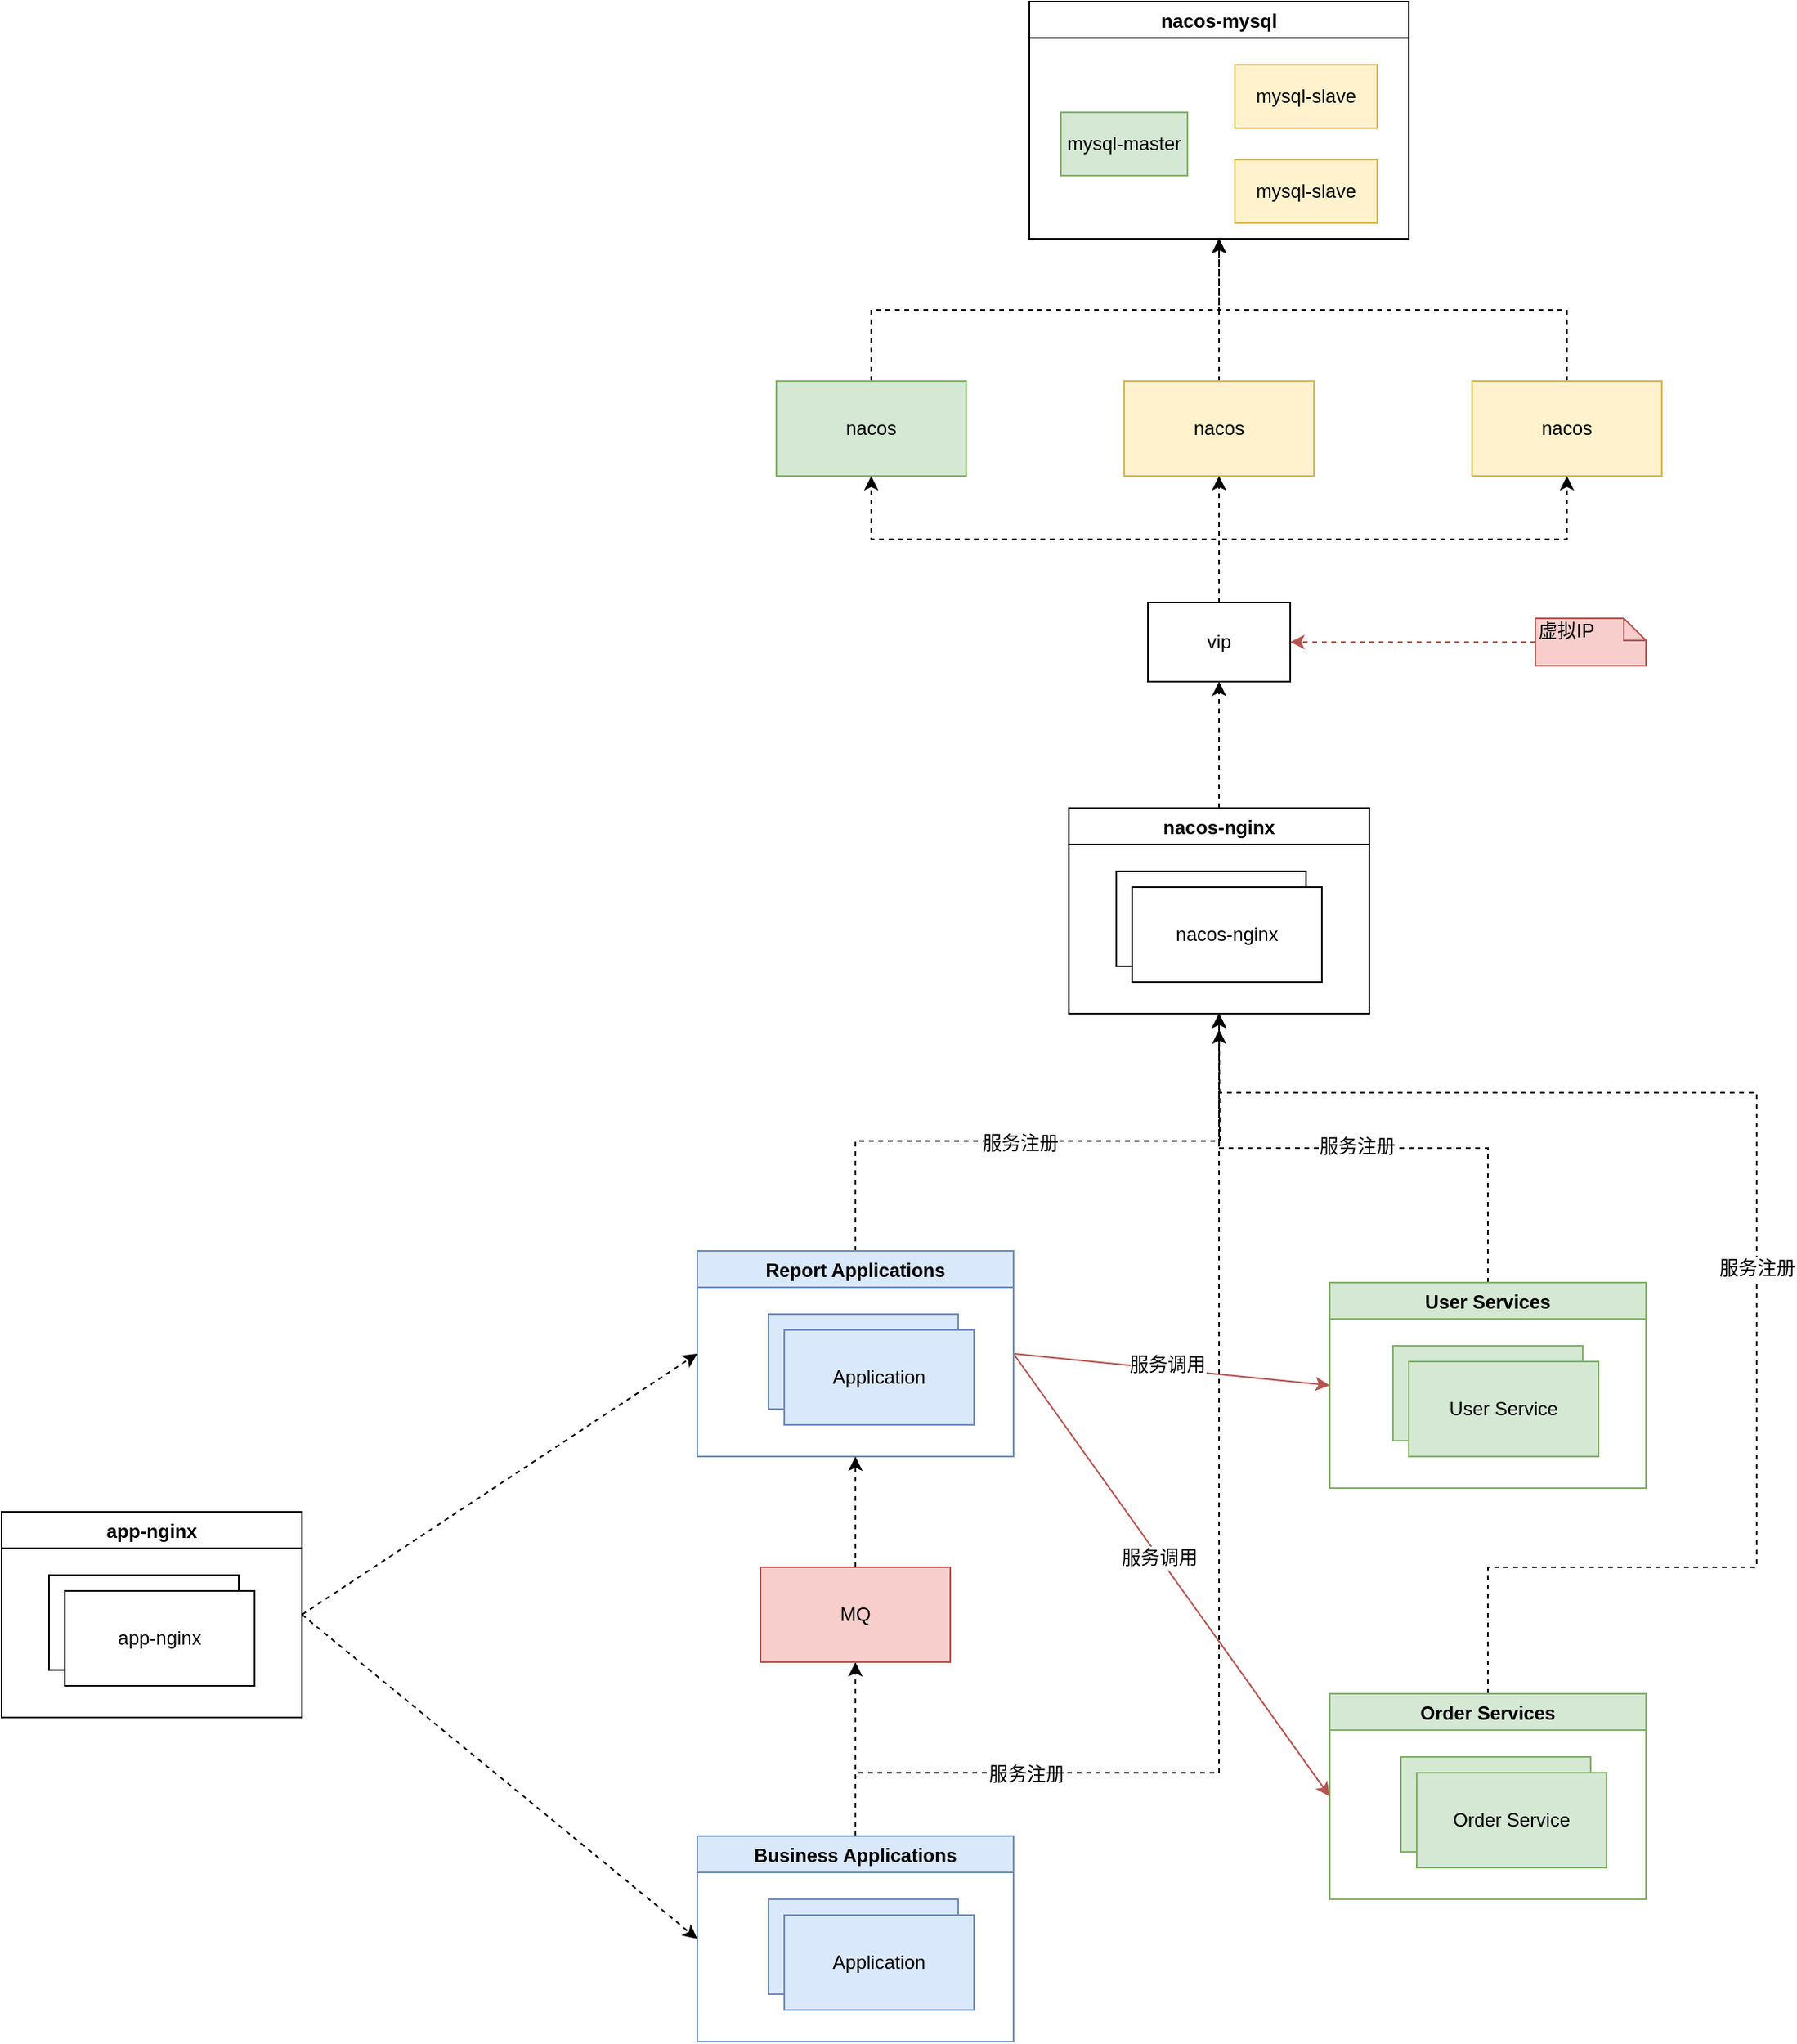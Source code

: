 <mxfile version="12.6.5" type="device"><diagram id="dPJQyTpKzM_gQDpvKJLB" name="第 1 页"><mxGraphModel dx="1866" dy="1050" grid="1" gridSize="10" guides="1" tooltips="1" connect="1" arrows="1" fold="1" page="1" pageScale="1" pageWidth="2336" pageHeight="1654" math="0" shadow="0"><root><mxCell id="0"/><mxCell id="1" parent="0"/><UserObject label="User Service" treeRoot="1" id="7PaBID6Ri6b6lEAAd3ex-2"><mxCell style="whiteSpace=wrap;html=1;align=center;treeFolding=1;treeMoving=1;container=1;recursiveResize=0;fillColor=#d5e8d4;strokeColor=#82b366;" vertex="1" parent="1"><mxGeometry x="1160" y="870" width="120" height="60" as="geometry"/></mxCell></UserObject><UserObject label="nacos-nginx" treeRoot="1" id="7PaBID6Ri6b6lEAAd3ex-3"><mxCell style="whiteSpace=wrap;html=1;align=center;treeFolding=1;treeMoving=1;container=1;recursiveResize=0;" vertex="1" parent="1"><mxGeometry x="985" y="570" width="120" height="60" as="geometry"/></mxCell></UserObject><mxCell id="7PaBID6Ri6b6lEAAd3ex-13" style="edgeStyle=orthogonalEdgeStyle;rounded=0;orthogonalLoop=1;jettySize=auto;html=1;exitX=0.5;exitY=0;exitDx=0;exitDy=0;entryX=0.5;entryY=1;entryDx=0;entryDy=0;dashed=1;" edge="1" parent="1" source="7PaBID6Ri6b6lEAAd3ex-4" target="7PaBID6Ri6b6lEAAd3ex-11"><mxGeometry relative="1" as="geometry"/></mxCell><mxCell id="7PaBID6Ri6b6lEAAd3ex-4" value="nacos-nginx" style="swimlane;" vertex="1" parent="1"><mxGeometry x="955" y="530" width="190" height="130" as="geometry"/></mxCell><UserObject label="nacos-nginx" treeRoot="1" id="7PaBID6Ri6b6lEAAd3ex-5"><mxCell style="whiteSpace=wrap;html=1;align=center;treeFolding=1;treeMoving=1;container=1;recursiveResize=0;" vertex="1" parent="1"><mxGeometry x="995" y="580" width="120" height="60" as="geometry"/></mxCell></UserObject><mxCell id="7PaBID6Ri6b6lEAAd3ex-24" style="edgeStyle=orthogonalEdgeStyle;rounded=0;orthogonalLoop=1;jettySize=auto;html=1;exitX=0.5;exitY=0;exitDx=0;exitDy=0;entryX=0.5;entryY=1;entryDx=0;entryDy=0;dashed=1;" edge="1" parent="1" source="7PaBID6Ri6b6lEAAd3ex-8" target="7PaBID6Ri6b6lEAAd3ex-21"><mxGeometry relative="1" as="geometry"/></mxCell><UserObject label="&lt;font style=&quot;font-size: 12px&quot;&gt;nacos&lt;/font&gt;" treeRoot="1" id="7PaBID6Ri6b6lEAAd3ex-8"><mxCell style="whiteSpace=wrap;html=1;align=center;treeFolding=1;treeMoving=1;container=1;recursiveResize=0;fillColor=#d5e8d4;strokeColor=#82b366;" vertex="1" parent="1"><mxGeometry x="770" y="260" width="120" height="60" as="geometry"/></mxCell></UserObject><mxCell id="7PaBID6Ri6b6lEAAd3ex-25" style="edgeStyle=orthogonalEdgeStyle;rounded=0;orthogonalLoop=1;jettySize=auto;html=1;exitX=0.5;exitY=0;exitDx=0;exitDy=0;entryX=0.5;entryY=1;entryDx=0;entryDy=0;dashed=1;" edge="1" parent="1" source="7PaBID6Ri6b6lEAAd3ex-9" target="7PaBID6Ri6b6lEAAd3ex-21"><mxGeometry relative="1" as="geometry"/></mxCell><UserObject label="nacos" treeRoot="1" id="7PaBID6Ri6b6lEAAd3ex-9"><mxCell style="whiteSpace=wrap;html=1;align=center;treeFolding=1;treeMoving=1;container=1;recursiveResize=0;fillColor=#fff2cc;strokeColor=#d6b656;" vertex="1" parent="1"><mxGeometry x="990" y="260" width="120" height="60" as="geometry"/></mxCell></UserObject><mxCell id="7PaBID6Ri6b6lEAAd3ex-26" style="edgeStyle=orthogonalEdgeStyle;rounded=0;orthogonalLoop=1;jettySize=auto;html=1;exitX=0.5;exitY=0;exitDx=0;exitDy=0;entryX=0.5;entryY=1;entryDx=0;entryDy=0;dashed=1;" edge="1" parent="1" source="7PaBID6Ri6b6lEAAd3ex-10" target="7PaBID6Ri6b6lEAAd3ex-21"><mxGeometry relative="1" as="geometry"/></mxCell><UserObject label="nacos" treeRoot="1" id="7PaBID6Ri6b6lEAAd3ex-10"><mxCell style="whiteSpace=wrap;html=1;align=center;treeFolding=1;treeMoving=1;container=1;recursiveResize=0;fillColor=#fff2cc;strokeColor=#d6b656;" vertex="1" parent="1"><mxGeometry x="1210" y="260" width="120" height="60" as="geometry"/></mxCell></UserObject><mxCell id="7PaBID6Ri6b6lEAAd3ex-14" style="edgeStyle=orthogonalEdgeStyle;rounded=0;orthogonalLoop=1;jettySize=auto;html=1;exitX=0.5;exitY=0;exitDx=0;exitDy=0;entryX=0.5;entryY=1;entryDx=0;entryDy=0;dashed=1;" edge="1" parent="1" source="7PaBID6Ri6b6lEAAd3ex-11" target="7PaBID6Ri6b6lEAAd3ex-8"><mxGeometry relative="1" as="geometry"/></mxCell><mxCell id="7PaBID6Ri6b6lEAAd3ex-15" style="edgeStyle=orthogonalEdgeStyle;rounded=0;orthogonalLoop=1;jettySize=auto;html=1;exitX=0.5;exitY=0;exitDx=0;exitDy=0;entryX=0.5;entryY=1;entryDx=0;entryDy=0;dashed=1;" edge="1" parent="1" source="7PaBID6Ri6b6lEAAd3ex-11" target="7PaBID6Ri6b6lEAAd3ex-9"><mxGeometry relative="1" as="geometry"/></mxCell><mxCell id="7PaBID6Ri6b6lEAAd3ex-16" style="edgeStyle=orthogonalEdgeStyle;rounded=0;orthogonalLoop=1;jettySize=auto;html=1;exitX=0.5;exitY=0;exitDx=0;exitDy=0;entryX=0.5;entryY=1;entryDx=0;entryDy=0;dashed=1;" edge="1" parent="1" source="7PaBID6Ri6b6lEAAd3ex-11" target="7PaBID6Ri6b6lEAAd3ex-10"><mxGeometry relative="1" as="geometry"/></mxCell><UserObject label="vip" treeRoot="1" id="7PaBID6Ri6b6lEAAd3ex-11"><mxCell style="whiteSpace=wrap;html=1;align=center;treeFolding=1;treeMoving=1;container=1;recursiveResize=0;" vertex="1" parent="1"><mxGeometry x="1005" y="400" width="90" height="50" as="geometry"/></mxCell></UserObject><mxCell id="7PaBID6Ri6b6lEAAd3ex-21" value="nacos-mysql" style="swimlane;" vertex="1" parent="1"><mxGeometry x="930" y="20" width="240" height="150" as="geometry"/></mxCell><UserObject label="mysql-slave" treeRoot="1" id="7PaBID6Ri6b6lEAAd3ex-22"><mxCell style="whiteSpace=wrap;html=1;align=center;treeFolding=1;treeMoving=1;container=1;recursiveResize=0;fillColor=#fff2cc;strokeColor=#d6b656;" vertex="1" parent="7PaBID6Ri6b6lEAAd3ex-21"><mxGeometry x="130" y="40" width="90" height="40" as="geometry"/></mxCell></UserObject><UserObject label="mysql-master" treeRoot="1" id="7PaBID6Ri6b6lEAAd3ex-20"><mxCell style="whiteSpace=wrap;html=1;align=center;treeFolding=1;treeMoving=1;container=1;recursiveResize=0;fillColor=#d5e8d4;strokeColor=#82b366;" vertex="1" parent="7PaBID6Ri6b6lEAAd3ex-21"><mxGeometry x="20" y="70" width="80" height="40" as="geometry"/></mxCell></UserObject><UserObject label="mysql-slave" treeRoot="1" id="7PaBID6Ri6b6lEAAd3ex-23"><mxCell style="whiteSpace=wrap;html=1;align=center;treeFolding=1;treeMoving=1;container=1;recursiveResize=0;fillColor=#fff2cc;strokeColor=#d6b656;" vertex="1" parent="7PaBID6Ri6b6lEAAd3ex-21"><mxGeometry x="130" y="100" width="90" height="40" as="geometry"/></mxCell></UserObject><mxCell id="7PaBID6Ri6b6lEAAd3ex-33" style="edgeStyle=orthogonalEdgeStyle;rounded=0;orthogonalLoop=1;jettySize=auto;html=1;exitX=0.5;exitY=0;exitDx=0;exitDy=0;entryX=0.5;entryY=1;entryDx=0;entryDy=0;dashed=1;" edge="1" parent="1" source="7PaBID6Ri6b6lEAAd3ex-27" target="7PaBID6Ri6b6lEAAd3ex-4"><mxGeometry relative="1" as="geometry"/></mxCell><mxCell id="7PaBID6Ri6b6lEAAd3ex-34" value="服务注册" style="text;html=1;align=center;verticalAlign=middle;resizable=0;points=[];labelBackgroundColor=#ffffff;" vertex="1" connectable="0" parent="7PaBID6Ri6b6lEAAd3ex-33"><mxGeometry x="-0.012" y="-1" relative="1" as="geometry"><mxPoint as="offset"/></mxGeometry></mxCell><mxCell id="7PaBID6Ri6b6lEAAd3ex-27" value="User Services" style="swimlane;fillColor=#d5e8d4;strokeColor=#82b366;" vertex="1" parent="1"><mxGeometry x="1120" y="830" width="200" height="130" as="geometry"/></mxCell><UserObject label="User Service" treeRoot="1" id="7PaBID6Ri6b6lEAAd3ex-28"><mxCell style="whiteSpace=wrap;html=1;align=center;treeFolding=1;treeMoving=1;container=1;recursiveResize=0;fillColor=#d5e8d4;strokeColor=#82b366;" vertex="1" parent="1"><mxGeometry x="1170" y="880" width="120" height="60" as="geometry"/></mxCell></UserObject><UserObject label="Order Service" treeRoot="1" id="7PaBID6Ri6b6lEAAd3ex-29"><mxCell style="whiteSpace=wrap;html=1;align=center;treeFolding=1;treeMoving=1;container=1;recursiveResize=0;fillColor=#d5e8d4;strokeColor=#82b366;" vertex="1" parent="1"><mxGeometry x="1165" y="1130" width="120" height="60" as="geometry"/></mxCell></UserObject><mxCell id="7PaBID6Ri6b6lEAAd3ex-35" style="edgeStyle=orthogonalEdgeStyle;rounded=0;orthogonalLoop=1;jettySize=auto;html=1;exitX=0.5;exitY=0;exitDx=0;exitDy=0;entryX=0.5;entryY=1;entryDx=0;entryDy=0;dashed=1;" edge="1" parent="1" source="7PaBID6Ri6b6lEAAd3ex-30" target="7PaBID6Ri6b6lEAAd3ex-4"><mxGeometry relative="1" as="geometry"><Array as="points"><mxPoint x="1220" y="1010"/><mxPoint x="1390" y="1010"/><mxPoint x="1390" y="710"/><mxPoint x="1050" y="710"/></Array></mxGeometry></mxCell><mxCell id="7PaBID6Ri6b6lEAAd3ex-36" value="服务注册" style="text;html=1;align=center;verticalAlign=middle;resizable=0;points=[];labelBackgroundColor=#ffffff;" vertex="1" connectable="0" parent="7PaBID6Ri6b6lEAAd3ex-35"><mxGeometry x="-0.066" relative="1" as="geometry"><mxPoint as="offset"/></mxGeometry></mxCell><mxCell id="7PaBID6Ri6b6lEAAd3ex-30" value="Order Services" style="swimlane;fillColor=#d5e8d4;strokeColor=#82b366;" vertex="1" parent="1"><mxGeometry x="1120" y="1090" width="200" height="130" as="geometry"/></mxCell><UserObject label="Order Service" treeRoot="1" id="7PaBID6Ri6b6lEAAd3ex-32"><mxCell style="whiteSpace=wrap;html=1;align=center;treeFolding=1;treeMoving=1;container=1;recursiveResize=0;fillColor=#d5e8d4;strokeColor=#82b366;" vertex="1" parent="1"><mxGeometry x="1175" y="1140" width="120" height="60" as="geometry"/></mxCell></UserObject><UserObject label="Application" treeRoot="1" id="7PaBID6Ri6b6lEAAd3ex-37"><mxCell style="whiteSpace=wrap;html=1;align=center;treeFolding=1;treeMoving=1;container=1;recursiveResize=0;fillColor=#dae8fc;strokeColor=#6c8ebf;" vertex="1" parent="1"><mxGeometry x="765" y="1220" width="120" height="60" as="geometry"/></mxCell></UserObject><mxCell id="7PaBID6Ri6b6lEAAd3ex-44" style="edgeStyle=orthogonalEdgeStyle;rounded=0;orthogonalLoop=1;jettySize=auto;html=1;exitX=0.5;exitY=0;exitDx=0;exitDy=0;entryX=0.5;entryY=1;entryDx=0;entryDy=0;dashed=1;" edge="1" parent="1" source="7PaBID6Ri6b6lEAAd3ex-38" target="7PaBID6Ri6b6lEAAd3ex-4"><mxGeometry relative="1" as="geometry"><Array as="points"><mxPoint x="820" y="1140"/><mxPoint x="1050" y="1140"/></Array></mxGeometry></mxCell><mxCell id="7PaBID6Ri6b6lEAAd3ex-45" value="服务注册" style="text;html=1;align=center;verticalAlign=middle;resizable=0;points=[];labelBackgroundColor=#ffffff;" vertex="1" connectable="0" parent="7PaBID6Ri6b6lEAAd3ex-44"><mxGeometry x="-0.605" y="-1" relative="1" as="geometry"><mxPoint as="offset"/></mxGeometry></mxCell><mxCell id="7PaBID6Ri6b6lEAAd3ex-49" style="edgeStyle=orthogonalEdgeStyle;rounded=0;orthogonalLoop=1;jettySize=auto;html=1;exitX=0.5;exitY=0;exitDx=0;exitDy=0;entryX=0.5;entryY=1;entryDx=0;entryDy=0;dashed=1;" edge="1" parent="1" source="7PaBID6Ri6b6lEAAd3ex-38" target="7PaBID6Ri6b6lEAAd3ex-48"><mxGeometry relative="1" as="geometry"/></mxCell><mxCell id="7PaBID6Ri6b6lEAAd3ex-38" value="Business Applications" style="swimlane;fillColor=#dae8fc;strokeColor=#6c8ebf;" vertex="1" parent="1"><mxGeometry x="720" y="1180" width="200" height="130" as="geometry"/></mxCell><UserObject label="Application" treeRoot="1" id="7PaBID6Ri6b6lEAAd3ex-40"><mxCell style="whiteSpace=wrap;html=1;align=center;treeFolding=1;treeMoving=1;container=1;recursiveResize=0;fillColor=#dae8fc;strokeColor=#6c8ebf;" vertex="1" parent="1"><mxGeometry x="775" y="1230" width="120" height="60" as="geometry"/></mxCell></UserObject><UserObject label="Application" treeRoot="1" id="7PaBID6Ri6b6lEAAd3ex-41"><mxCell style="whiteSpace=wrap;html=1;align=center;treeFolding=1;treeMoving=1;container=1;recursiveResize=0;fillColor=#dae8fc;strokeColor=#6c8ebf;" vertex="1" parent="1"><mxGeometry x="765" y="850" width="120" height="60" as="geometry"/></mxCell></UserObject><mxCell id="7PaBID6Ri6b6lEAAd3ex-46" style="edgeStyle=orthogonalEdgeStyle;rounded=0;orthogonalLoop=1;jettySize=auto;html=1;exitX=0.5;exitY=0;exitDx=0;exitDy=0;dashed=1;" edge="1" parent="1" source="7PaBID6Ri6b6lEAAd3ex-42"><mxGeometry relative="1" as="geometry"><mxPoint x="1050" y="670" as="targetPoint"/></mxGeometry></mxCell><mxCell id="7PaBID6Ri6b6lEAAd3ex-47" value="服务注册" style="text;html=1;align=center;verticalAlign=middle;resizable=0;points=[];labelBackgroundColor=#ffffff;" vertex="1" connectable="0" parent="7PaBID6Ri6b6lEAAd3ex-46"><mxGeometry x="-0.065" y="-1" relative="1" as="geometry"><mxPoint as="offset"/></mxGeometry></mxCell><mxCell id="7PaBID6Ri6b6lEAAd3ex-51" style="rounded=0;orthogonalLoop=1;jettySize=auto;html=1;exitX=1;exitY=0.5;exitDx=0;exitDy=0;entryX=0;entryY=0.5;entryDx=0;entryDy=0;fillColor=#f8cecc;strokeColor=#b85450;" edge="1" parent="1" source="7PaBID6Ri6b6lEAAd3ex-42" target="7PaBID6Ri6b6lEAAd3ex-30"><mxGeometry relative="1" as="geometry"/></mxCell><mxCell id="7PaBID6Ri6b6lEAAd3ex-54" value="服务调用" style="text;html=1;align=center;verticalAlign=middle;resizable=0;points=[];labelBackgroundColor=#ffffff;" vertex="1" connectable="0" parent="7PaBID6Ri6b6lEAAd3ex-51"><mxGeometry x="-0.079" relative="1" as="geometry"><mxPoint as="offset"/></mxGeometry></mxCell><mxCell id="7PaBID6Ri6b6lEAAd3ex-52" style="edgeStyle=none;rounded=0;orthogonalLoop=1;jettySize=auto;html=1;exitX=1;exitY=0.5;exitDx=0;exitDy=0;entryX=0;entryY=0.5;entryDx=0;entryDy=0;fillColor=#f8cecc;strokeColor=#b85450;" edge="1" parent="1" source="7PaBID6Ri6b6lEAAd3ex-42" target="7PaBID6Ri6b6lEAAd3ex-27"><mxGeometry relative="1" as="geometry"/></mxCell><mxCell id="7PaBID6Ri6b6lEAAd3ex-53" value="服务调用" style="text;html=1;align=center;verticalAlign=middle;resizable=0;points=[];labelBackgroundColor=#ffffff;" vertex="1" connectable="0" parent="7PaBID6Ri6b6lEAAd3ex-52"><mxGeometry x="-0.033" y="3" relative="1" as="geometry"><mxPoint as="offset"/></mxGeometry></mxCell><mxCell id="7PaBID6Ri6b6lEAAd3ex-42" value="Report Applications" style="swimlane;fillColor=#dae8fc;strokeColor=#6c8ebf;" vertex="1" parent="1"><mxGeometry x="720" y="810" width="200" height="130" as="geometry"/></mxCell><UserObject label="Application" treeRoot="1" id="7PaBID6Ri6b6lEAAd3ex-43"><mxCell style="whiteSpace=wrap;html=1;align=center;treeFolding=1;treeMoving=1;container=1;recursiveResize=0;fillColor=#dae8fc;strokeColor=#6c8ebf;" vertex="1" parent="1"><mxGeometry x="775" y="860" width="120" height="60" as="geometry"/></mxCell></UserObject><mxCell id="7PaBID6Ri6b6lEAAd3ex-50" style="edgeStyle=orthogonalEdgeStyle;rounded=0;orthogonalLoop=1;jettySize=auto;html=1;exitX=0.5;exitY=0;exitDx=0;exitDy=0;entryX=0.5;entryY=1;entryDx=0;entryDy=0;dashed=1;" edge="1" parent="1" source="7PaBID6Ri6b6lEAAd3ex-48" target="7PaBID6Ri6b6lEAAd3ex-42"><mxGeometry relative="1" as="geometry"/></mxCell><UserObject label="MQ" treeRoot="1" id="7PaBID6Ri6b6lEAAd3ex-48"><mxCell style="whiteSpace=wrap;html=1;align=center;treeFolding=1;treeMoving=1;container=1;recursiveResize=0;fillColor=#f8cecc;strokeColor=#b85450;" vertex="1" parent="1"><mxGeometry x="760" y="1010" width="120" height="60" as="geometry"/></mxCell></UserObject><UserObject label="app-nginx" treeRoot="1" id="7PaBID6Ri6b6lEAAd3ex-55"><mxCell style="whiteSpace=wrap;html=1;align=center;treeFolding=1;treeMoving=1;container=1;recursiveResize=0;" vertex="1" parent="1"><mxGeometry x="310" y="1015" width="120" height="60" as="geometry"/></mxCell></UserObject><mxCell id="7PaBID6Ri6b6lEAAd3ex-59" style="edgeStyle=none;rounded=0;orthogonalLoop=1;jettySize=auto;html=1;exitX=1;exitY=0.5;exitDx=0;exitDy=0;entryX=0;entryY=0.5;entryDx=0;entryDy=0;dashed=1;" edge="1" parent="1" source="7PaBID6Ri6b6lEAAd3ex-56" target="7PaBID6Ri6b6lEAAd3ex-42"><mxGeometry relative="1" as="geometry"/></mxCell><mxCell id="7PaBID6Ri6b6lEAAd3ex-60" style="edgeStyle=none;rounded=0;orthogonalLoop=1;jettySize=auto;html=1;exitX=1;exitY=0.5;exitDx=0;exitDy=0;entryX=0;entryY=0.5;entryDx=0;entryDy=0;dashed=1;" edge="1" parent="1" source="7PaBID6Ri6b6lEAAd3ex-56" target="7PaBID6Ri6b6lEAAd3ex-38"><mxGeometry relative="1" as="geometry"/></mxCell><mxCell id="7PaBID6Ri6b6lEAAd3ex-56" value="app-nginx" style="swimlane;" vertex="1" parent="1"><mxGeometry x="280" y="975" width="190" height="130" as="geometry"/></mxCell><UserObject label="app-nginx" treeRoot="1" id="7PaBID6Ri6b6lEAAd3ex-58"><mxCell style="whiteSpace=wrap;html=1;align=center;treeFolding=1;treeMoving=1;container=1;recursiveResize=0;" vertex="1" parent="1"><mxGeometry x="320" y="1025" width="120" height="60" as="geometry"/></mxCell></UserObject><mxCell id="7PaBID6Ri6b6lEAAd3ex-62" style="edgeStyle=none;rounded=0;orthogonalLoop=1;jettySize=auto;html=1;exitX=0;exitY=0.5;exitDx=0;exitDy=0;exitPerimeter=0;entryX=1;entryY=0.5;entryDx=0;entryDy=0;dashed=1;fillColor=#f8cecc;strokeColor=#b85450;" edge="1" parent="1" source="7PaBID6Ri6b6lEAAd3ex-61" target="7PaBID6Ri6b6lEAAd3ex-11"><mxGeometry relative="1" as="geometry"/></mxCell><mxCell id="7PaBID6Ri6b6lEAAd3ex-61" value="虚拟IP" style="shape=note;whiteSpace=wrap;html=1;size=14;verticalAlign=top;align=left;spacingTop=-6;fillColor=#f8cecc;strokeColor=#b85450;" vertex="1" parent="1"><mxGeometry x="1250" y="410" width="70" height="30" as="geometry"/></mxCell></root></mxGraphModel></diagram></mxfile>